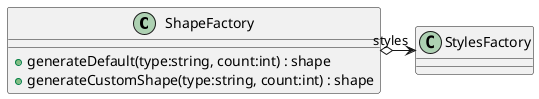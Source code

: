 @startuml
class ShapeFactory {
    + generateDefault(type:string, count:int) : shape
    + generateCustomShape(type:string, count:int) : shape
}
ShapeFactory o-> "styles" StylesFactory
@enduml

